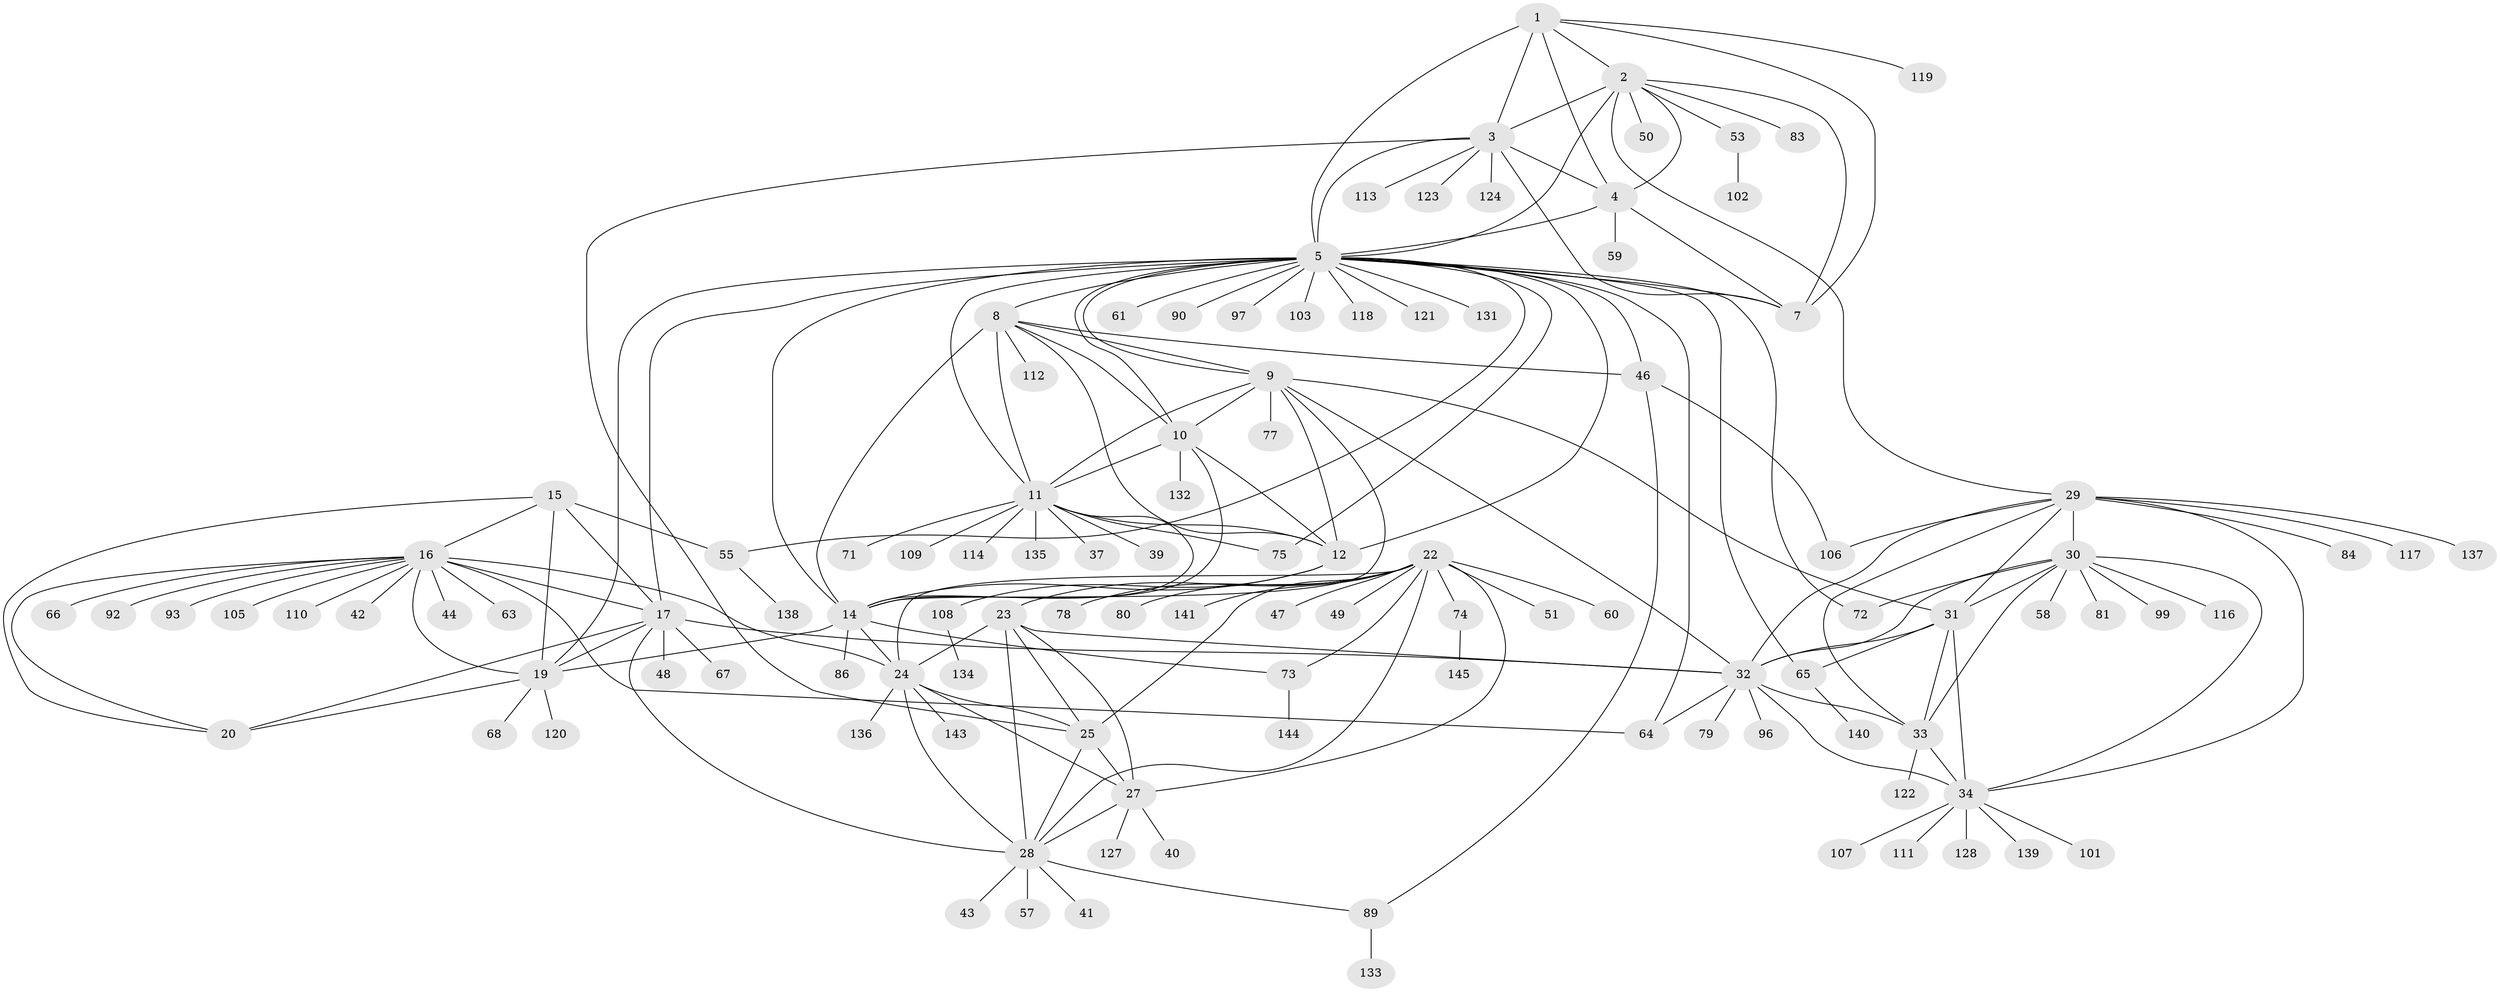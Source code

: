 // Generated by graph-tools (version 1.1) at 2025/52/02/27/25 19:52:16]
// undirected, 113 vertices, 182 edges
graph export_dot {
graph [start="1"]
  node [color=gray90,style=filled];
  1 [super="+100"];
  2 [super="+76"];
  3 [super="+6"];
  4 [super="+54"];
  5 [super="+13"];
  7 [super="+45"];
  8 [super="+126"];
  9 [super="+36"];
  10;
  11 [super="+91"];
  12 [super="+98"];
  14 [super="+38"];
  15 [super="+82"];
  16 [super="+21"];
  17 [super="+18"];
  19 [super="+104"];
  20;
  22 [super="+62"];
  23;
  24 [super="+26"];
  25 [super="+125"];
  27;
  28 [super="+52"];
  29 [super="+56"];
  30 [super="+130"];
  31;
  32 [super="+129"];
  33 [super="+88"];
  34 [super="+35"];
  37;
  39;
  40;
  41;
  42;
  43;
  44;
  46;
  47;
  48;
  49;
  50;
  51;
  53;
  55 [super="+70"];
  57;
  58;
  59;
  60;
  61;
  63;
  64 [super="+69"];
  65 [super="+85"];
  66;
  67 [super="+94"];
  68;
  71;
  72;
  73 [super="+87"];
  74;
  75;
  77;
  78;
  79;
  80;
  81;
  83;
  84;
  86;
  89;
  90;
  92 [super="+95"];
  93;
  96;
  97;
  99;
  101 [super="+142"];
  102;
  103;
  105;
  106;
  107 [super="+115"];
  108;
  109;
  110;
  111;
  112;
  113;
  114;
  116;
  117;
  118;
  119;
  120;
  121;
  122;
  123;
  124;
  127;
  128;
  131;
  132;
  133;
  134;
  135;
  136;
  137;
  138;
  139;
  140;
  141;
  143;
  144;
  145;
  1 -- 2;
  1 -- 3 [weight=2];
  1 -- 4;
  1 -- 5;
  1 -- 7;
  1 -- 119;
  2 -- 3 [weight=2];
  2 -- 4;
  2 -- 5;
  2 -- 7;
  2 -- 29;
  2 -- 50;
  2 -- 53;
  2 -- 83;
  3 -- 4 [weight=2];
  3 -- 5 [weight=2];
  3 -- 7 [weight=2];
  3 -- 25;
  3 -- 113;
  3 -- 123;
  3 -- 124;
  4 -- 5;
  4 -- 7;
  4 -- 59;
  5 -- 7;
  5 -- 46;
  5 -- 61;
  5 -- 65;
  5 -- 75;
  5 -- 90;
  5 -- 118;
  5 -- 64;
  5 -- 97;
  5 -- 131;
  5 -- 103;
  5 -- 8;
  5 -- 9;
  5 -- 10;
  5 -- 11;
  5 -- 12;
  5 -- 72;
  5 -- 14;
  5 -- 19 [weight=2];
  5 -- 121;
  5 -- 55;
  5 -- 17;
  8 -- 9;
  8 -- 10;
  8 -- 11;
  8 -- 12;
  8 -- 14;
  8 -- 46;
  8 -- 112;
  9 -- 10;
  9 -- 11;
  9 -- 12;
  9 -- 14;
  9 -- 31;
  9 -- 77;
  9 -- 32;
  10 -- 11;
  10 -- 12;
  10 -- 14;
  10 -- 132;
  11 -- 12;
  11 -- 14;
  11 -- 37;
  11 -- 39;
  11 -- 71;
  11 -- 75;
  11 -- 109;
  11 -- 114;
  11 -- 135;
  12 -- 14;
  12 -- 108;
  14 -- 24;
  14 -- 86;
  14 -- 73;
  14 -- 19;
  15 -- 16 [weight=2];
  15 -- 17 [weight=2];
  15 -- 19;
  15 -- 20;
  15 -- 55;
  16 -- 17 [weight=4];
  16 -- 19 [weight=2];
  16 -- 20 [weight=2];
  16 -- 63;
  16 -- 93;
  16 -- 110;
  16 -- 66;
  16 -- 105;
  16 -- 42;
  16 -- 44;
  16 -- 92;
  16 -- 64;
  16 -- 24;
  17 -- 19 [weight=2];
  17 -- 20 [weight=2];
  17 -- 32;
  17 -- 67;
  17 -- 28;
  17 -- 48;
  19 -- 20;
  19 -- 68;
  19 -- 120;
  22 -- 23;
  22 -- 24 [weight=2];
  22 -- 25;
  22 -- 27;
  22 -- 28;
  22 -- 47;
  22 -- 49;
  22 -- 51;
  22 -- 60;
  22 -- 73;
  22 -- 78;
  22 -- 80;
  22 -- 74;
  22 -- 141;
  23 -- 24 [weight=2];
  23 -- 25;
  23 -- 27;
  23 -- 28;
  23 -- 32;
  24 -- 25 [weight=2];
  24 -- 27 [weight=2];
  24 -- 28 [weight=2];
  24 -- 136;
  24 -- 143;
  25 -- 27;
  25 -- 28;
  27 -- 28;
  27 -- 40;
  27 -- 127;
  28 -- 41;
  28 -- 43;
  28 -- 57;
  28 -- 89;
  29 -- 30;
  29 -- 31;
  29 -- 32;
  29 -- 33;
  29 -- 34 [weight=2];
  29 -- 84;
  29 -- 106;
  29 -- 117;
  29 -- 137;
  30 -- 31;
  30 -- 32;
  30 -- 33;
  30 -- 34 [weight=2];
  30 -- 58;
  30 -- 72;
  30 -- 81;
  30 -- 99;
  30 -- 116;
  31 -- 32;
  31 -- 33;
  31 -- 34 [weight=2];
  31 -- 65;
  32 -- 33;
  32 -- 34 [weight=2];
  32 -- 64;
  32 -- 79;
  32 -- 96;
  33 -- 34 [weight=2];
  33 -- 122;
  34 -- 111;
  34 -- 128;
  34 -- 101;
  34 -- 107;
  34 -- 139;
  46 -- 89;
  46 -- 106;
  53 -- 102;
  55 -- 138;
  65 -- 140;
  73 -- 144;
  74 -- 145;
  89 -- 133;
  108 -- 134;
}
